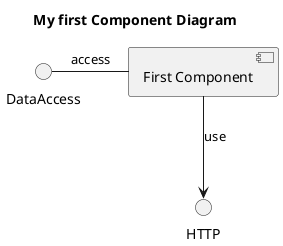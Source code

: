 @startuml
title My first Component Diagram
component [First Component] as comp1
interface DataAccess as data
interface HTTP as http

data - comp1: access
comp1 --> http: use

@enduml